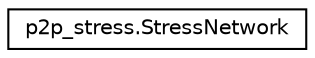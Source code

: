 digraph "Graphical Class Hierarchy"
{
  edge [fontname="Helvetica",fontsize="10",labelfontname="Helvetica",labelfontsize="10"];
  node [fontname="Helvetica",fontsize="10",shape=record];
  rankdir="LR";
  Node0 [label="p2p_stress.StressNetwork",height=0.2,width=0.4,color="black", fillcolor="white", style="filled",URL="$classp2p__stress_1_1_stress_network.html"];
}
